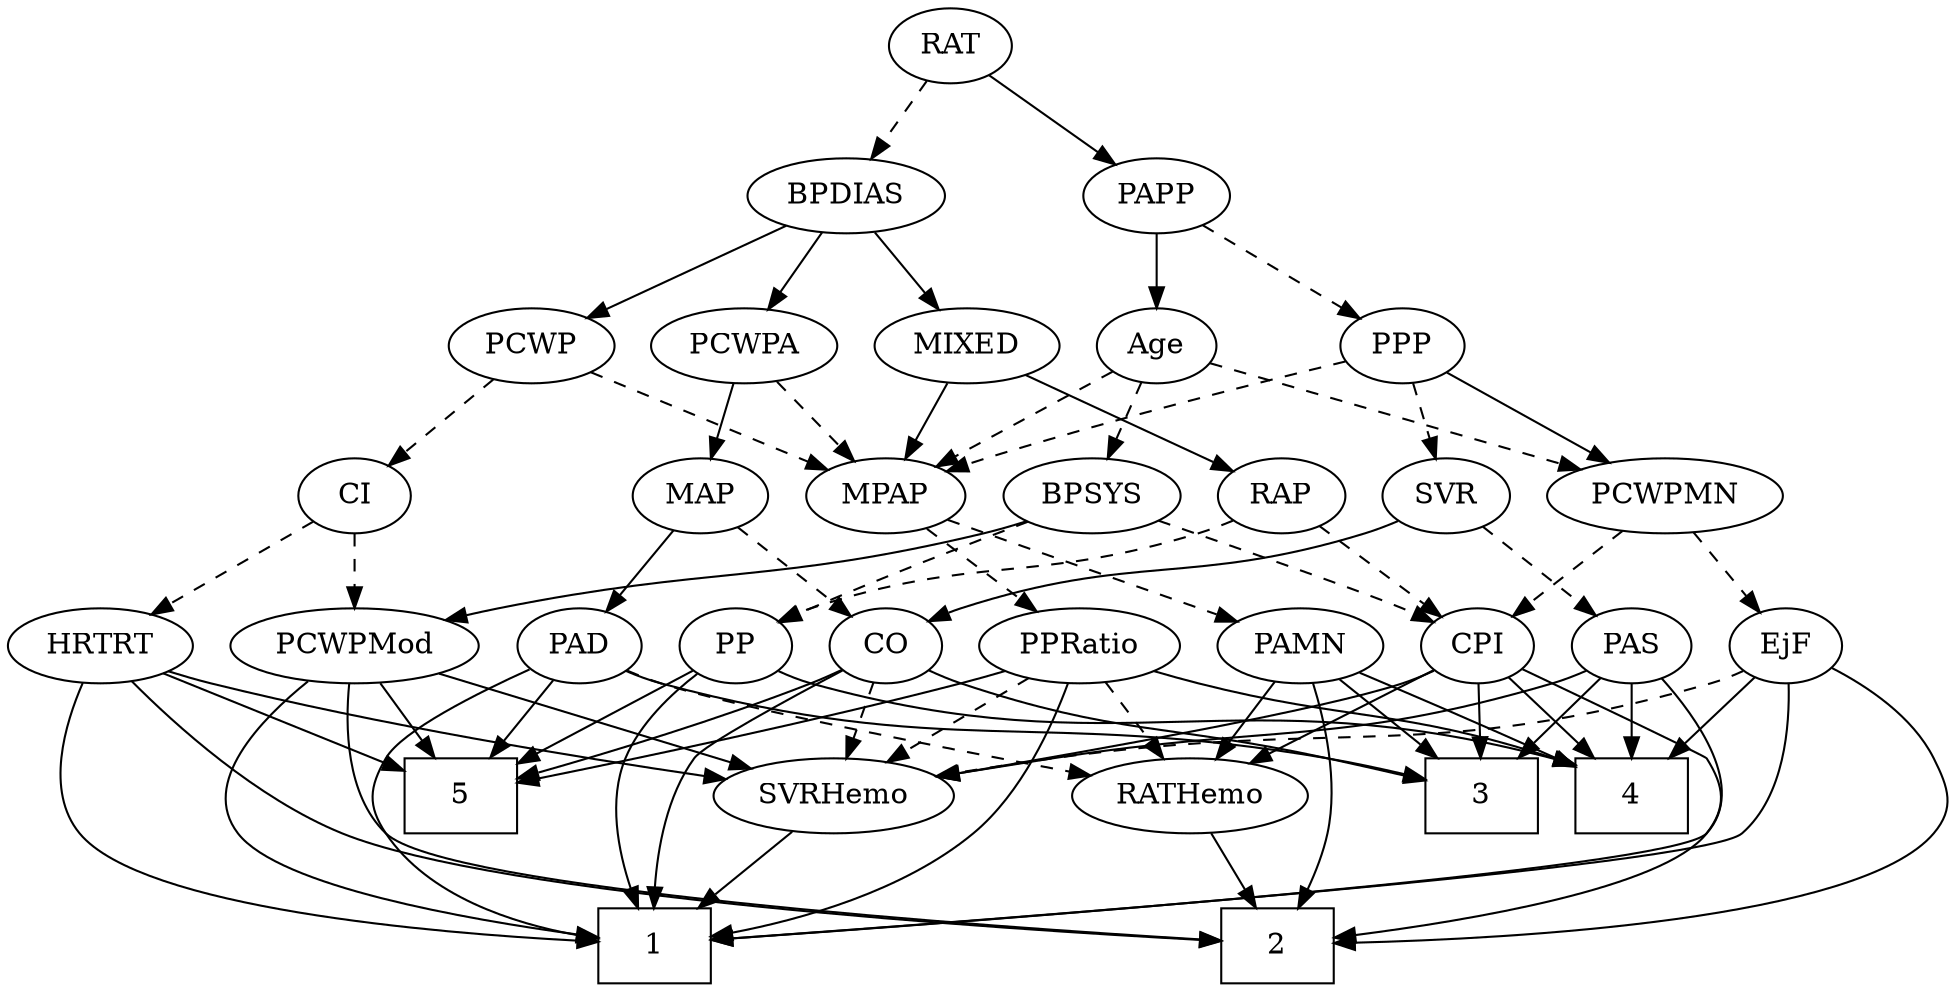 strict digraph {
	graph [bb="0,0,864.59,468"];
	node [label="\N"];
	1	[height=0.5,
		pos="337.65,18",
		shape=box,
		width=0.75];
	2	[height=0.5,
		pos="733.65,18",
		shape=box,
		width=0.75];
	3	[height=0.5,
		pos="470.65,90",
		shape=box,
		width=0.75];
	4	[height=0.5,
		pos="734.65,90",
		shape=box,
		width=0.75];
	5	[height=0.5,
		pos="204.65,90",
		shape=box,
		width=0.75];
	Age	[height=0.5,
		pos="561.65,306",
		width=0.75];
	MPAP	[height=0.5,
		pos="433.65,234",
		width=0.97491];
	Age -> MPAP	[pos="e,456.87,247.7 541.36,293.91 521.08,282.81 489.56,265.58 465.85,252.61",
		style=dashed];
	BPSYS	[height=0.5,
		pos="524.65,234",
		width=1.0471];
	Age -> BPSYS	[pos="e,533.44,251.63 553.06,288.76 548.65,280.4 543.15,270.02 538.18,260.61",
		style=dashed];
	PCWPMN	[height=0.5,
		pos="704.65,234",
		width=1.3902];
	Age -> PCWPMN	[pos="e,676.31,248.87 582.75,294.67 604.92,283.82 640.24,266.53 667.17,253.35",
		style=dashed];
	EjF	[height=0.5,
		pos="797.65,162",
		width=0.75];
	EjF -> 1	[pos="e,364.67,18.593 797.68,143.96 796.73,123.51 791.78,89.767 770.65,72 711.13,21.967 468.51,18.098 374.82,18.527",
		style=solid];
	EjF -> 2	[pos="e,760.85,21.906 817.95,149.81 832.27,140.65 850.32,126.25 858.65,108 865.28,93.441 867.48,85.34 858.65,72 839.26,42.728 800.12,29.577 \
770.78,23.697",
		style=solid];
	EjF -> 4	[pos="e,749.98,108.04 784.29,146.15 776.28,137.26 765.91,125.74 756.72,115.53",
		style=solid];
	SVRHemo	[height=0.5,
		pos="337.65,90",
		width=1.3902];
	EjF -> SVRHemo	[pos="e,381.01,99.209 777.16,149.9 772.2,147.62 766.83,145.47 761.65,144 620.95,104.24 579.4,128.63 434.65,108 420.48,105.98 405.21,103.47 \
391.07,100.99",
		style=dashed];
	RAP	[height=0.5,
		pos="608.65,234",
		width=0.77632];
	CPI	[height=0.5,
		pos="635.65,162",
		width=0.75];
	RAP -> CPI	[pos="e,629.11,179.96 615.05,216.41 618.16,208.34 621.98,198.43 625.48,189.35",
		style=dashed];
	PP	[height=0.5,
		pos="563.65,162",
		width=0.75];
	RAP -> PP	[pos="e,573.82,178.82 598.44,217.12 592.8,208.34 585.67,197.26 579.34,187.42",
		style=dashed];
	MIXED	[height=0.5,
		pos="404.65,306",
		width=1.1193];
	MIXED -> RAP	[pos="e,586.94,245.56 435.17,294.21 441.27,292.11 447.65,289.95 453.65,288 505.78,271.01 520.4,271.49 571.65,252 573.53,251.28 575.45,\
250.52 577.38,249.72",
		style=solid];
	MIXED -> MPAP	[pos="e,426.69,251.79 411.67,288.05 415.01,279.97 419.1,270.12 422.83,261.11",
		style=solid];
	PAMN	[height=0.5,
		pos="716.65,162",
		width=1.011];
	MPAP -> PAMN	[pos="e,689.3,174.22 459.9,221.95 465.68,219.77 471.82,217.65 477.65,216 562.02,192.1 587.18,203.59 671.65,180 674.27,179.27 676.96,178.44 \
679.65,177.57",
		style=dashed];
	PPRatio	[height=0.5,
		pos="406.65,162",
		width=1.1013];
	MPAP -> PPRatio	[pos="e,413.12,179.79 427.11,216.05 424.03,208.06 420.27,198.33 416.83,189.4",
		style=dashed];
	BPSYS -> CPI	[pos="e,616.72,174.94 546.58,219.17 564.25,208.03 589.19,192.29 608.19,180.31",
		style=dashed];
	PCWPMod	[height=0.5,
		pos="149.65,162",
		width=1.4443];
	BPSYS -> PCWPMod	[pos="e,187.52,174.43 496.61,221.76 490.44,219.6 483.88,217.53 477.65,216 361.35,187.47 327.93,204.13 210.65,180 206.29,179.1 201.78,178.07 \
197.29,176.95",
		style=solid];
	BPSYS -> PP	[pos="e,554.47,179.47 533.89,216.41 538.55,208.04 544.31,197.71 549.51,188.37",
		style=dashed];
	PAD	[height=0.5,
		pos="320.65,162",
		width=0.79437];
	PAD -> 1	[pos="e,310.46,35.663 304.65,146.48 295.08,136.68 283.82,122.86 278.65,108 273.39,92.89 272.13,86.613 278.65,72 283.82,60.407 292.91,50.291 \
302.44,42.091",
		style=solid];
	PAD -> 3	[pos="e,443.46,103.69 343.1,150.52 367.19,139.28 405.8,121.26 434.24,107.99",
		style=solid];
	PAD -> 5	[pos="e,231.7,107.33 300.71,148.97 284.19,139 260.3,124.59 240.48,112.63",
		style=solid];
	RATHemo	[height=0.5,
		pos="640.65,90",
		width=1.3721];
	PAD -> RATHemo	[pos="e,594.21,96.143 342.21,150.02 347.19,147.79 352.53,145.63 357.65,144 434.26,119.63 526.32,104.96 584.17,97.425",
		style=dashed];
	CO	[height=0.5,
		pos="246.65,162",
		width=0.75];
	CO -> 1	[pos="e,310.47,18.445 226.1,149.98 205.17,138.28 174.93,119.86 168.65,108 161.16,93.86 159.18,84.896 168.65,72 198.72,31.049 260.38,20.881 \
300.32,18.82",
		style=solid];
	CO -> 3	[pos="e,443.42,97.166 267.71,150.34 272.55,148.09 277.73,145.84 282.65,144 333.74,124.88 394.86,108.86 433.23,99.597",
		style=solid];
	CO -> 5	[pos="e,215.02,108.29 237.12,145.12 232.13,136.8 225.89,126.41 220.22,116.96",
		style=solid];
	CO -> SVRHemo	[pos="e,317.43,106.55 263.76,147.83 276.62,137.94 294.52,124.18 309.47,112.67",
		style=dashed];
	PAS	[height=0.5,
		pos="491.65,162",
		width=0.75];
	PAS -> 1	[pos="e,364.82,18.445 500.93,144.89 510.63,125.67 522.41,93.47 506.65,72 476.57,31.049 414.91,20.881 374.97,18.82",
		style=solid];
	PAS -> 3	[pos="e,475.83,108.28 486.56,144.05 484.22,136.26 481.39,126.82 478.77,118.08",
		style=solid];
	PAS -> 4	[pos="e,707.4,104.67 512.25,150.26 517.2,147.97 522.54,145.72 527.65,144 598.24,120.26 623,131.71 697.55,107.92",
		style=solid];
	PAS -> SVRHemo	[pos="e,368.28,104.57 470.36,150.86 465.53,148.59 460.42,146.2 455.65,144 429.77,132.08 400.56,118.96 377.67,108.75",
		style=solid];
	PAMN -> 2	[pos="e,760.85,23.922 744.19,150.22 780.11,136.02 838.77,112.35 841.65,108 850.48,94.66 850.11,85.579 841.65,72 826.21,47.229 795.44,33.709 \
770.68,26.537",
		style=solid];
	PAMN -> 3	[pos="e,497.89,97.236 689.2,150.12 683.44,147.98 677.37,145.83 671.65,144 615.2,125.95 548.47,109.25 507.87,99.594",
		style=solid];
	PAMN -> 4	[pos="e,730.2,108.28 721,144.05 723.01,136.26 725.44,126.82 727.68,118.08",
		style=solid];
	PAMN -> RATHemo	[pos="e,657.9,106.89 700.16,145.81 690.01,136.47 676.82,124.31 665.43,113.83",
		style=solid];
	RATHemo -> 2	[pos="e,710.78,36.211 661.29,73.465 673.43,64.325 689.02,52.589 702.62,42.354",
		style=solid];
	CPI -> 2	[pos="e,750.35,36.17 656.82,150.6 661.66,148.34 666.8,146.02 671.65,144 714.86,125.98 743.79,146.35 770.65,108 784.44,88.301 771.09,62.667 \
756.71,43.972",
		style=solid];
	CPI -> 3	[pos="e,498,101.76 614.41,150.75 609.58,148.48 604.45,146.12 599.65,144 568.81,130.39 533.36,115.91 507.44,105.53",
		style=solid];
	CPI -> 4	[pos="e,710.26,108.24 653.8,148.16 667.18,138.7 685.74,125.58 701.71,114.29",
		style=solid];
	CPI -> RATHemo	[pos="e,639.42,108.1 636.88,143.7 637.43,135.98 638.1,126.71 638.71,118.11",
		style=solid];
	CPI -> SVRHemo	[pos="e,381.67,98.576 615.06,150.24 610.1,147.94 604.76,145.7 599.65,144 561.81,131.44 456.75,111.87 391.74,100.35",
		style=solid];
	RAT	[height=0.5,
		pos="397.65,450",
		width=0.75827];
	BPDIAS	[height=0.5,
		pos="351.65,378",
		width=1.1735];
	RAT -> BPDIAS	[pos="e,362.68,395.8 387.21,433.12 381.61,424.59 374.57,413.89 368.24,404.25",
		style=dashed];
	PAPP	[height=0.5,
		pos="489.65,378",
		width=0.88464];
	RAT -> PAPP	[pos="e,471.48,392.83 414.95,435.83 428.57,425.47 447.76,410.87 463.29,399.06",
		style=solid];
	SVR	[height=0.5,
		pos="352.65,234",
		width=0.77632];
	SVR -> CO	[pos="e,265.08,175.17 333.7,220.49 316.94,209.42 292.3,193.15 273.51,180.74",
		style=solid];
	SVR -> PAS	[pos="e,470.44,173.68 374.06,222.22 397.39,210.47 434.9,191.57 461.27,178.3",
		style=dashed];
	PCWPMod -> 1	[pos="e,310.34,20.857 129.15,145.32 107.44,126.81 78.707,95.578 97.646,72 122.65,40.867 239.39,26.927 300.35,21.682",
		style=solid];
	PCWPMod -> 2	[pos="e,706.41,19.693 147.84,143.66 146.78,123.24 148.58,89.852 168.65,72 208.04,36.962 576.52,23.464 696.26,19.981",
		style=solid];
	PCWPMod -> 5	[pos="e,190.94,108.45 162.68,144.41 169.27,136.03 177.4,125.68 184.74,116.33",
		style=solid];
	PCWPMod -> SVRHemo	[pos="e,304.17,103.46 183.69,148.32 214.8,136.74 260.94,119.56 294.6,107.03",
		style=solid];
	PCWPA	[height=0.5,
		pos="304.65,306",
		width=1.1555];
	PCWPA -> MPAP	[pos="e,410.15,247.75 329.52,291.5 349.89,280.45 378.87,264.72 401.09,252.67",
		style=dashed];
	MAP	[height=0.5,
		pos="276.65,234",
		width=0.84854];
	PCWPA -> MAP	[pos="e,283.36,251.79 297.87,288.05 294.64,279.97 290.7,270.12 287.09,261.11",
		style=solid];
	PCWPMN -> EjF	[pos="e,780.49,175.91 725.29,217.46 739.15,207.03 757.52,193.2 772.28,182.09",
		style=dashed];
	PCWPMN -> CPI	[pos="e,650.15,177.72 688.64,216.76 679.29,207.27 667.36,195.17 657.19,184.85",
		style=dashed];
	SVRHemo -> 1	[pos="e,337.65,36.104 337.65,71.697 337.65,63.983 337.65,54.712 337.65,46.112",
		style=solid];
	BPDIAS -> MIXED	[pos="e,392.05,323.63 363.94,360.76 370.47,352.14 378.63,341.36 385.92,331.73",
		style=solid];
	BPDIAS -> PCWPA	[pos="e,315.7,323.47 340.51,360.41 334.77,351.87 327.66,341.28 321.29,331.79",
		style=solid];
	PCWP	[height=0.5,
		pos="209.65,306",
		width=0.97491];
	BPDIAS -> PCWP	[pos="e,234.34,319.17 324.94,363.83 301.86,352.46 268.38,335.95 243.44,323.66",
		style=solid];
	MAP -> PAD	[pos="e,310.5,179.15 286.85,216.76 292.24,208.19 298.96,197.49 304.99,187.9",
		style=solid];
	MAP -> CO	[pos="e,253.71,179.47 269.54,216.41 265.99,208.13 261.61,197.92 257.64,188.66",
		style=dashed];
	PP -> 1	[pos="e,364.87,19.667 560.72,144 556.37,123.91 546.26,90.845 524.65,72 482.41,35.181 416.29,23.828 375.04,20.395",
		style=solid];
	PP -> 4	[pos="e,707.64,104.08 584.82,150.6 589.66,148.34 594.8,146.02 599.65,144 640.16,127.11 653.74,126.08 698.3,107.95",
		style=solid];
	PP -> 5	[pos="e,231.95,97.836 543.12,150.03 538.17,147.74 532.81,145.55 527.65,144 420.57,111.77 388.56,128.54 278.65,108 266.62,105.75 253.59,\
102.9 241.86,100.18",
		style=solid];
	PPP	[height=0.5,
		pos="489.65,306",
		width=0.75];
	PPP -> MPAP	[pos="e,446.55,251.13 477.5,289.81 470.29,280.8 460.99,269.18 452.81,258.95",
		style=dashed];
	PPP -> SVR	[pos="e,374.1,245.96 468.84,294.37 446.04,282.72 409.24,263.92 383.18,250.6",
		style=dashed];
	PPP -> PCWPMN	[pos="e,666.8,246.05 510.73,294.38 515.57,292.13 520.74,289.87 525.65,288 531.96,285.59 606.1,263.8 656.96,248.92",
		style=solid];
	PPRatio -> 1	[pos="e,364.11,36.006 408.21,143.9 409.15,125.19 408.39,94.81 396.65,72 390.84,60.714 381.56,50.684 372.07,42.468",
		style=solid];
	PPRatio -> 4	[pos="e,707.46,104.85 435.92,149.85 442.35,147.68 449.18,145.59 455.65,144 558.58,118.76 592.19,138.42 697.71,107.77",
		style=solid];
	PPRatio -> 5	[pos="e,231.66,100.21 376.45,150.26 370.55,148.17 364.41,146.01 358.65,144 318.54,130 272.47,114.18 241.25,103.49",
		style=solid];
	PPRatio -> RATHemo	[pos="e,602.2,101.35 436.88,150.22 443.07,148.1 449.55,145.93 455.65,144 501.85,129.38 555.08,114.31 592.55,104",
		style=dashed];
	PPRatio -> SVRHemo	[pos="e,353.72,107.31 390.99,145.12 382.12,136.12 370.85,124.68 360.95,114.65",
		style=dashed];
	PCWP -> MPAP	[pos="e,406.82,245.9 236.47,294.1 242.1,291.96 248.04,289.82 253.65,288 313.12,268.7 330.17,271.3 389.65,252 392.19,251.18 394.8,250.28 \
397.41,249.36",
		style=dashed];
	CI	[height=0.5,
		pos="149.65,234",
		width=0.75];
	PCWP -> CI	[pos="e,162.8,250.34 196.03,289.12 188.17,279.95 178.15,268.26 169.44,258.09",
		style=dashed];
	CI -> PCWPMod	[pos="e,149.65,180.1 149.65,215.7 149.65,207.98 149.65,198.71 149.65,190.11",
		style=dashed];
	HRTRT	[height=0.5,
		pos="39.646,162",
		width=1.1013];
	CI -> HRTRT	[pos="e,61.998,177.22 130.49,220.81 113.94,210.28 89.725,194.87 70.457,182.61",
		style=dashed];
	PAPP -> Age	[pos="e,546.89,321.35 504.92,362.15 514.98,352.37 528.32,339.4 539.53,328.5",
		style=solid];
	PAPP -> PPP	[pos="e,489.65,324.1 489.65,359.7 489.65,351.98 489.65,342.71 489.65,334.11",
		style=dashed];
	HRTRT -> 1	[pos="e,310.43,19.27 29.056,144.54 17.953,124.99 4.3346,92.457 21.646,72 56.996,30.228 224.66,21.358 300.38,19.49",
		style=solid];
	HRTRT -> 2	[pos="e,706.29,20.511 53.267,144.76 71.916,123.81 107.57,88.152 146.65,72 197.31,51.062 574.43,28.042 696,21.096",
		style=solid];
	HRTRT -> 5	[pos="e,177.62,102.47 67.636,149.13 95.347,137.37 137.91,119.31 168.23,106.45",
		style=solid];
	HRTRT -> SVRHemo	[pos="e,293.62,98.659 69.52,149.98 75.793,147.85 82.401,145.74 88.646,144 154.96,125.52 232.77,109.9 283.52,100.51",
		style=solid];
}
